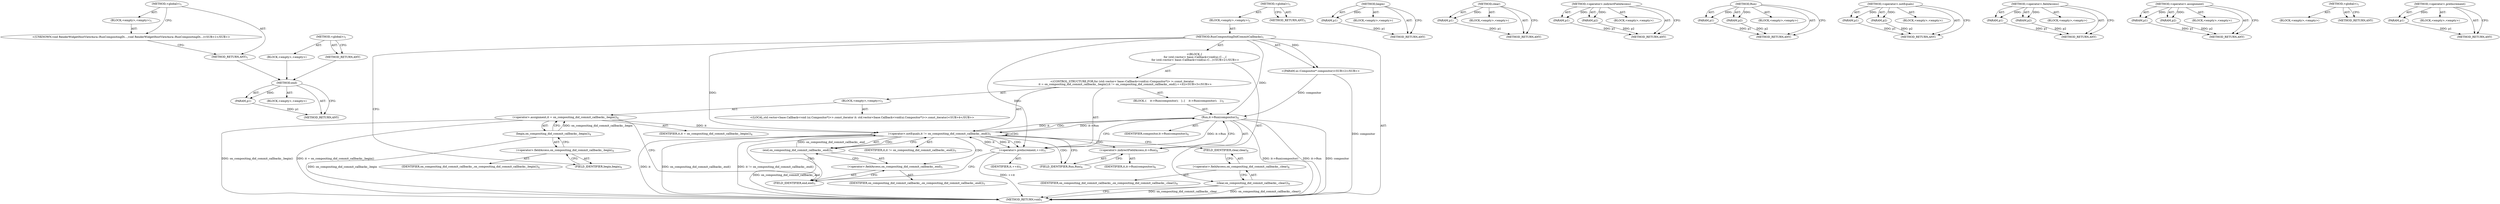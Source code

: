 digraph "&lt;global&gt;" {
vulnerable_76 [label=<(METHOD,end)>];
vulnerable_77 [label=<(PARAM,p1)>];
vulnerable_78 [label=<(BLOCK,&lt;empty&gt;,&lt;empty&gt;)>];
vulnerable_79 [label=<(METHOD_RETURN,ANY)>];
vulnerable_6 [label=<(METHOD,&lt;global&gt;)<SUB>1</SUB>>];
vulnerable_7 [label=<(BLOCK,&lt;empty&gt;,&lt;empty&gt;)<SUB>1</SUB>>];
vulnerable_8 [label=<(METHOD,RunCompositingDidCommitCallbacks)<SUB>1</SUB>>];
vulnerable_9 [label="<(PARAM,ui::Compositor* compositor)<SUB>2</SUB>>"];
vulnerable_10 [label="<(BLOCK,{
  for (std::vector&lt; base::Callback&lt;void(ui::C...,{
  for (std::vector&lt; base::Callback&lt;void(ui::C...)<SUB>2</SUB>>"];
vulnerable_11 [label="<(CONTROL_STRUCTURE,FOR,for (std::vector&lt; base::Callback&lt;void(ui::Compositor*)&gt; &gt;::const_iterator
       it = on_compositing_did_commit_callbacks_.begin();it != on_compositing_did_commit_callbacks_.end();++it))<SUB>3</SUB>>"];
vulnerable_12 [label=<(BLOCK,&lt;empty&gt;,&lt;empty&gt;)<SUB>3</SUB>>];
vulnerable_13 [label="<(LOCAL,std.vector&lt;base.Callback&lt;void (ui.Compositor*)&gt;&gt;.const_iterator it: std.vector&lt;base.Callback&lt;void(ui.Compositor*)&gt;&gt;.const_iterator)<SUB>4</SUB>>"];
vulnerable_14 [label=<(&lt;operator&gt;.assignment,it = on_compositing_did_commit_callbacks_.begin())<SUB>4</SUB>>];
vulnerable_15 [label=<(IDENTIFIER,it,it = on_compositing_did_commit_callbacks_.begin())<SUB>4</SUB>>];
vulnerable_16 [label=<(begin,on_compositing_did_commit_callbacks_.begin())<SUB>4</SUB>>];
vulnerable_17 [label=<(&lt;operator&gt;.fieldAccess,on_compositing_did_commit_callbacks_.begin)<SUB>4</SUB>>];
vulnerable_18 [label=<(IDENTIFIER,on_compositing_did_commit_callbacks_,on_compositing_did_commit_callbacks_.begin())<SUB>4</SUB>>];
vulnerable_19 [label=<(FIELD_IDENTIFIER,begin,begin)<SUB>4</SUB>>];
vulnerable_20 [label=<(&lt;operator&gt;.notEquals,it != on_compositing_did_commit_callbacks_.end())<SUB>5</SUB>>];
vulnerable_21 [label=<(IDENTIFIER,it,it != on_compositing_did_commit_callbacks_.end())<SUB>5</SUB>>];
vulnerable_22 [label=<(end,on_compositing_did_commit_callbacks_.end())<SUB>5</SUB>>];
vulnerable_23 [label=<(&lt;operator&gt;.fieldAccess,on_compositing_did_commit_callbacks_.end)<SUB>5</SUB>>];
vulnerable_24 [label=<(IDENTIFIER,on_compositing_did_commit_callbacks_,on_compositing_did_commit_callbacks_.end())<SUB>5</SUB>>];
vulnerable_25 [label=<(FIELD_IDENTIFIER,end,end)<SUB>5</SUB>>];
vulnerable_26 [label=<(&lt;operator&gt;.preIncrement,++it)<SUB>5</SUB>>];
vulnerable_27 [label=<(IDENTIFIER,it,++it)<SUB>5</SUB>>];
vulnerable_28 [label=<(BLOCK,{
    it-&gt;Run(compositor);
   },{
    it-&gt;Run(compositor);
   })<SUB>5</SUB>>];
vulnerable_29 [label=<(Run,it-&gt;Run(compositor))<SUB>6</SUB>>];
vulnerable_30 [label=<(&lt;operator&gt;.indirectFieldAccess,it-&gt;Run)<SUB>6</SUB>>];
vulnerable_31 [label=<(IDENTIFIER,it,it-&gt;Run(compositor))<SUB>6</SUB>>];
vulnerable_32 [label=<(FIELD_IDENTIFIER,Run,Run)<SUB>6</SUB>>];
vulnerable_33 [label=<(IDENTIFIER,compositor,it-&gt;Run(compositor))<SUB>6</SUB>>];
vulnerable_34 [label=<(clear,on_compositing_did_commit_callbacks_.clear())<SUB>8</SUB>>];
vulnerable_35 [label=<(&lt;operator&gt;.fieldAccess,on_compositing_did_commit_callbacks_.clear)<SUB>8</SUB>>];
vulnerable_36 [label=<(IDENTIFIER,on_compositing_did_commit_callbacks_,on_compositing_did_commit_callbacks_.clear())<SUB>8</SUB>>];
vulnerable_37 [label=<(FIELD_IDENTIFIER,clear,clear)<SUB>8</SUB>>];
vulnerable_38 [label=<(METHOD_RETURN,void)<SUB>1</SUB>>];
vulnerable_40 [label=<(METHOD_RETURN,ANY)<SUB>1</SUB>>];
vulnerable_62 [label=<(METHOD,begin)>];
vulnerable_63 [label=<(PARAM,p1)>];
vulnerable_64 [label=<(BLOCK,&lt;empty&gt;,&lt;empty&gt;)>];
vulnerable_65 [label=<(METHOD_RETURN,ANY)>];
vulnerable_94 [label=<(METHOD,clear)>];
vulnerable_95 [label=<(PARAM,p1)>];
vulnerable_96 [label=<(BLOCK,&lt;empty&gt;,&lt;empty&gt;)>];
vulnerable_97 [label=<(METHOD_RETURN,ANY)>];
vulnerable_89 [label=<(METHOD,&lt;operator&gt;.indirectFieldAccess)>];
vulnerable_90 [label=<(PARAM,p1)>];
vulnerable_91 [label=<(PARAM,p2)>];
vulnerable_92 [label=<(BLOCK,&lt;empty&gt;,&lt;empty&gt;)>];
vulnerable_93 [label=<(METHOD_RETURN,ANY)>];
vulnerable_84 [label=<(METHOD,Run)>];
vulnerable_85 [label=<(PARAM,p1)>];
vulnerable_86 [label=<(PARAM,p2)>];
vulnerable_87 [label=<(BLOCK,&lt;empty&gt;,&lt;empty&gt;)>];
vulnerable_88 [label=<(METHOD_RETURN,ANY)>];
vulnerable_71 [label=<(METHOD,&lt;operator&gt;.notEquals)>];
vulnerable_72 [label=<(PARAM,p1)>];
vulnerable_73 [label=<(PARAM,p2)>];
vulnerable_74 [label=<(BLOCK,&lt;empty&gt;,&lt;empty&gt;)>];
vulnerable_75 [label=<(METHOD_RETURN,ANY)>];
vulnerable_66 [label=<(METHOD,&lt;operator&gt;.fieldAccess)>];
vulnerable_67 [label=<(PARAM,p1)>];
vulnerable_68 [label=<(PARAM,p2)>];
vulnerable_69 [label=<(BLOCK,&lt;empty&gt;,&lt;empty&gt;)>];
vulnerable_70 [label=<(METHOD_RETURN,ANY)>];
vulnerable_57 [label=<(METHOD,&lt;operator&gt;.assignment)>];
vulnerable_58 [label=<(PARAM,p1)>];
vulnerable_59 [label=<(PARAM,p2)>];
vulnerable_60 [label=<(BLOCK,&lt;empty&gt;,&lt;empty&gt;)>];
vulnerable_61 [label=<(METHOD_RETURN,ANY)>];
vulnerable_51 [label=<(METHOD,&lt;global&gt;)<SUB>1</SUB>>];
vulnerable_52 [label=<(BLOCK,&lt;empty&gt;,&lt;empty&gt;)>];
vulnerable_53 [label=<(METHOD_RETURN,ANY)>];
vulnerable_80 [label=<(METHOD,&lt;operator&gt;.preIncrement)>];
vulnerable_81 [label=<(PARAM,p1)>];
vulnerable_82 [label=<(BLOCK,&lt;empty&gt;,&lt;empty&gt;)>];
vulnerable_83 [label=<(METHOD_RETURN,ANY)>];
fixed_6 [label=<(METHOD,&lt;global&gt;)<SUB>1</SUB>>];
fixed_7 [label=<(BLOCK,&lt;empty&gt;,&lt;empty&gt;)<SUB>1</SUB>>];
fixed_8 [label="<(UNKNOWN,void RenderWidgetHostViewAura::RunCompositingDi...,void RenderWidgetHostViewAura::RunCompositingDi...)<SUB>1</SUB>>"];
fixed_9 [label=<(METHOD_RETURN,ANY)<SUB>1</SUB>>];
fixed_14 [label=<(METHOD,&lt;global&gt;)<SUB>1</SUB>>];
fixed_15 [label=<(BLOCK,&lt;empty&gt;,&lt;empty&gt;)>];
fixed_16 [label=<(METHOD_RETURN,ANY)>];
vulnerable_76 -> vulnerable_77  [key=0, label="AST: "];
vulnerable_76 -> vulnerable_77  [key=1, label="DDG: "];
vulnerable_76 -> vulnerable_78  [key=0, label="AST: "];
vulnerable_76 -> vulnerable_79  [key=0, label="AST: "];
vulnerable_76 -> vulnerable_79  [key=1, label="CFG: "];
vulnerable_77 -> vulnerable_79  [key=0, label="DDG: p1"];
vulnerable_6 -> vulnerable_7  [key=0, label="AST: "];
vulnerable_6 -> vulnerable_40  [key=0, label="AST: "];
vulnerable_6 -> vulnerable_40  [key=1, label="CFG: "];
vulnerable_7 -> vulnerable_8  [key=0, label="AST: "];
vulnerable_8 -> vulnerable_9  [key=0, label="AST: "];
vulnerable_8 -> vulnerable_9  [key=1, label="DDG: "];
vulnerable_8 -> vulnerable_10  [key=0, label="AST: "];
vulnerable_8 -> vulnerable_38  [key=0, label="AST: "];
vulnerable_8 -> vulnerable_19  [key=0, label="CFG: "];
vulnerable_8 -> vulnerable_20  [key=0, label="DDG: "];
vulnerable_8 -> vulnerable_26  [key=0, label="DDG: "];
vulnerable_8 -> vulnerable_29  [key=0, label="DDG: "];
vulnerable_9 -> vulnerable_38  [key=0, label="DDG: compositor"];
vulnerable_9 -> vulnerable_29  [key=0, label="DDG: compositor"];
vulnerable_10 -> vulnerable_11  [key=0, label="AST: "];
vulnerable_10 -> vulnerable_34  [key=0, label="AST: "];
vulnerable_11 -> vulnerable_12  [key=0, label="AST: "];
vulnerable_11 -> vulnerable_20  [key=0, label="AST: "];
vulnerable_11 -> vulnerable_26  [key=0, label="AST: "];
vulnerable_11 -> vulnerable_28  [key=0, label="AST: "];
vulnerable_12 -> vulnerable_13  [key=0, label="AST: "];
vulnerable_12 -> vulnerable_14  [key=0, label="AST: "];
vulnerable_14 -> vulnerable_15  [key=0, label="AST: "];
vulnerable_14 -> vulnerable_16  [key=0, label="AST: "];
vulnerable_14 -> vulnerable_25  [key=0, label="CFG: "];
vulnerable_14 -> vulnerable_38  [key=0, label="DDG: on_compositing_did_commit_callbacks_.begin()"];
vulnerable_14 -> vulnerable_38  [key=1, label="DDG: it = on_compositing_did_commit_callbacks_.begin()"];
vulnerable_14 -> vulnerable_20  [key=0, label="DDG: it"];
vulnerable_16 -> vulnerable_17  [key=0, label="AST: "];
vulnerable_16 -> vulnerable_14  [key=0, label="CFG: "];
vulnerable_16 -> vulnerable_14  [key=1, label="DDG: on_compositing_did_commit_callbacks_.begin"];
vulnerable_16 -> vulnerable_38  [key=0, label="DDG: on_compositing_did_commit_callbacks_.begin"];
vulnerable_17 -> vulnerable_18  [key=0, label="AST: "];
vulnerable_17 -> vulnerable_19  [key=0, label="AST: "];
vulnerable_17 -> vulnerable_16  [key=0, label="CFG: "];
vulnerable_19 -> vulnerable_17  [key=0, label="CFG: "];
vulnerable_20 -> vulnerable_21  [key=0, label="AST: "];
vulnerable_20 -> vulnerable_22  [key=0, label="AST: "];
vulnerable_20 -> vulnerable_22  [key=1, label="CDG: "];
vulnerable_20 -> vulnerable_32  [key=0, label="CFG: "];
vulnerable_20 -> vulnerable_32  [key=1, label="CDG: "];
vulnerable_20 -> vulnerable_37  [key=0, label="CFG: "];
vulnerable_20 -> vulnerable_38  [key=0, label="DDG: it"];
vulnerable_20 -> vulnerable_38  [key=1, label="DDG: on_compositing_did_commit_callbacks_.end()"];
vulnerable_20 -> vulnerable_38  [key=2, label="DDG: it != on_compositing_did_commit_callbacks_.end()"];
vulnerable_20 -> vulnerable_26  [key=0, label="DDG: it"];
vulnerable_20 -> vulnerable_26  [key=1, label="CDG: "];
vulnerable_20 -> vulnerable_29  [key=0, label="DDG: it"];
vulnerable_20 -> vulnerable_29  [key=1, label="CDG: "];
vulnerable_20 -> vulnerable_30  [key=0, label="CDG: "];
vulnerable_20 -> vulnerable_23  [key=0, label="CDG: "];
vulnerable_20 -> vulnerable_20  [key=0, label="CDG: "];
vulnerable_20 -> vulnerable_25  [key=0, label="CDG: "];
vulnerable_22 -> vulnerable_23  [key=0, label="AST: "];
vulnerable_22 -> vulnerable_20  [key=0, label="CFG: "];
vulnerable_22 -> vulnerable_20  [key=1, label="DDG: on_compositing_did_commit_callbacks_.end"];
vulnerable_22 -> vulnerable_38  [key=0, label="DDG: on_compositing_did_commit_callbacks_.end"];
vulnerable_23 -> vulnerable_24  [key=0, label="AST: "];
vulnerable_23 -> vulnerable_25  [key=0, label="AST: "];
vulnerable_23 -> vulnerable_22  [key=0, label="CFG: "];
vulnerable_25 -> vulnerable_23  [key=0, label="CFG: "];
vulnerable_26 -> vulnerable_27  [key=0, label="AST: "];
vulnerable_26 -> vulnerable_25  [key=0, label="CFG: "];
vulnerable_26 -> vulnerable_38  [key=0, label="DDG: ++it"];
vulnerable_26 -> vulnerable_20  [key=0, label="DDG: it"];
vulnerable_28 -> vulnerable_29  [key=0, label="AST: "];
vulnerable_29 -> vulnerable_30  [key=0, label="AST: "];
vulnerable_29 -> vulnerable_33  [key=0, label="AST: "];
vulnerable_29 -> vulnerable_26  [key=0, label="CFG: "];
vulnerable_29 -> vulnerable_26  [key=1, label="DDG: it-&gt;Run"];
vulnerable_29 -> vulnerable_38  [key=0, label="DDG: it-&gt;Run"];
vulnerable_29 -> vulnerable_38  [key=1, label="DDG: compositor"];
vulnerable_29 -> vulnerable_38  [key=2, label="DDG: it-&gt;Run(compositor)"];
vulnerable_29 -> vulnerable_20  [key=0, label="DDG: it-&gt;Run"];
vulnerable_30 -> vulnerable_31  [key=0, label="AST: "];
vulnerable_30 -> vulnerable_32  [key=0, label="AST: "];
vulnerable_30 -> vulnerable_29  [key=0, label="CFG: "];
vulnerable_32 -> vulnerable_30  [key=0, label="CFG: "];
vulnerable_34 -> vulnerable_35  [key=0, label="AST: "];
vulnerable_34 -> vulnerable_38  [key=0, label="CFG: "];
vulnerable_34 -> vulnerable_38  [key=1, label="DDG: on_compositing_did_commit_callbacks_.clear"];
vulnerable_34 -> vulnerable_38  [key=2, label="DDG: on_compositing_did_commit_callbacks_.clear()"];
vulnerable_35 -> vulnerable_36  [key=0, label="AST: "];
vulnerable_35 -> vulnerable_37  [key=0, label="AST: "];
vulnerable_35 -> vulnerable_34  [key=0, label="CFG: "];
vulnerable_37 -> vulnerable_35  [key=0, label="CFG: "];
vulnerable_62 -> vulnerable_63  [key=0, label="AST: "];
vulnerable_62 -> vulnerable_63  [key=1, label="DDG: "];
vulnerable_62 -> vulnerable_64  [key=0, label="AST: "];
vulnerable_62 -> vulnerable_65  [key=0, label="AST: "];
vulnerable_62 -> vulnerable_65  [key=1, label="CFG: "];
vulnerable_63 -> vulnerable_65  [key=0, label="DDG: p1"];
vulnerable_94 -> vulnerable_95  [key=0, label="AST: "];
vulnerable_94 -> vulnerable_95  [key=1, label="DDG: "];
vulnerable_94 -> vulnerable_96  [key=0, label="AST: "];
vulnerable_94 -> vulnerable_97  [key=0, label="AST: "];
vulnerable_94 -> vulnerable_97  [key=1, label="CFG: "];
vulnerable_95 -> vulnerable_97  [key=0, label="DDG: p1"];
vulnerable_89 -> vulnerable_90  [key=0, label="AST: "];
vulnerable_89 -> vulnerable_90  [key=1, label="DDG: "];
vulnerable_89 -> vulnerable_92  [key=0, label="AST: "];
vulnerable_89 -> vulnerable_91  [key=0, label="AST: "];
vulnerable_89 -> vulnerable_91  [key=1, label="DDG: "];
vulnerable_89 -> vulnerable_93  [key=0, label="AST: "];
vulnerable_89 -> vulnerable_93  [key=1, label="CFG: "];
vulnerable_90 -> vulnerable_93  [key=0, label="DDG: p1"];
vulnerable_91 -> vulnerable_93  [key=0, label="DDG: p2"];
vulnerable_84 -> vulnerable_85  [key=0, label="AST: "];
vulnerable_84 -> vulnerable_85  [key=1, label="DDG: "];
vulnerable_84 -> vulnerable_87  [key=0, label="AST: "];
vulnerable_84 -> vulnerable_86  [key=0, label="AST: "];
vulnerable_84 -> vulnerable_86  [key=1, label="DDG: "];
vulnerable_84 -> vulnerable_88  [key=0, label="AST: "];
vulnerable_84 -> vulnerable_88  [key=1, label="CFG: "];
vulnerable_85 -> vulnerable_88  [key=0, label="DDG: p1"];
vulnerable_86 -> vulnerable_88  [key=0, label="DDG: p2"];
vulnerable_71 -> vulnerable_72  [key=0, label="AST: "];
vulnerable_71 -> vulnerable_72  [key=1, label="DDG: "];
vulnerable_71 -> vulnerable_74  [key=0, label="AST: "];
vulnerable_71 -> vulnerable_73  [key=0, label="AST: "];
vulnerable_71 -> vulnerable_73  [key=1, label="DDG: "];
vulnerable_71 -> vulnerable_75  [key=0, label="AST: "];
vulnerable_71 -> vulnerable_75  [key=1, label="CFG: "];
vulnerable_72 -> vulnerable_75  [key=0, label="DDG: p1"];
vulnerable_73 -> vulnerable_75  [key=0, label="DDG: p2"];
vulnerable_66 -> vulnerable_67  [key=0, label="AST: "];
vulnerable_66 -> vulnerable_67  [key=1, label="DDG: "];
vulnerable_66 -> vulnerable_69  [key=0, label="AST: "];
vulnerable_66 -> vulnerable_68  [key=0, label="AST: "];
vulnerable_66 -> vulnerable_68  [key=1, label="DDG: "];
vulnerable_66 -> vulnerable_70  [key=0, label="AST: "];
vulnerable_66 -> vulnerable_70  [key=1, label="CFG: "];
vulnerable_67 -> vulnerable_70  [key=0, label="DDG: p1"];
vulnerable_68 -> vulnerable_70  [key=0, label="DDG: p2"];
vulnerable_57 -> vulnerable_58  [key=0, label="AST: "];
vulnerable_57 -> vulnerable_58  [key=1, label="DDG: "];
vulnerable_57 -> vulnerable_60  [key=0, label="AST: "];
vulnerable_57 -> vulnerable_59  [key=0, label="AST: "];
vulnerable_57 -> vulnerable_59  [key=1, label="DDG: "];
vulnerable_57 -> vulnerable_61  [key=0, label="AST: "];
vulnerable_57 -> vulnerable_61  [key=1, label="CFG: "];
vulnerable_58 -> vulnerable_61  [key=0, label="DDG: p1"];
vulnerable_59 -> vulnerable_61  [key=0, label="DDG: p2"];
vulnerable_51 -> vulnerable_52  [key=0, label="AST: "];
vulnerable_51 -> vulnerable_53  [key=0, label="AST: "];
vulnerable_51 -> vulnerable_53  [key=1, label="CFG: "];
vulnerable_80 -> vulnerable_81  [key=0, label="AST: "];
vulnerable_80 -> vulnerable_81  [key=1, label="DDG: "];
vulnerable_80 -> vulnerable_82  [key=0, label="AST: "];
vulnerable_80 -> vulnerable_83  [key=0, label="AST: "];
vulnerable_80 -> vulnerable_83  [key=1, label="CFG: "];
vulnerable_81 -> vulnerable_83  [key=0, label="DDG: p1"];
fixed_6 -> fixed_7  [key=0, label="AST: "];
fixed_6 -> fixed_9  [key=0, label="AST: "];
fixed_6 -> fixed_8  [key=0, label="CFG: "];
fixed_7 -> fixed_8  [key=0, label="AST: "];
fixed_8 -> fixed_9  [key=0, label="CFG: "];
fixed_9 -> vulnerable_76  [key=0];
fixed_14 -> fixed_15  [key=0, label="AST: "];
fixed_14 -> fixed_16  [key=0, label="AST: "];
fixed_14 -> fixed_16  [key=1, label="CFG: "];
fixed_15 -> vulnerable_76  [key=0];
fixed_16 -> vulnerable_76  [key=0];
}
